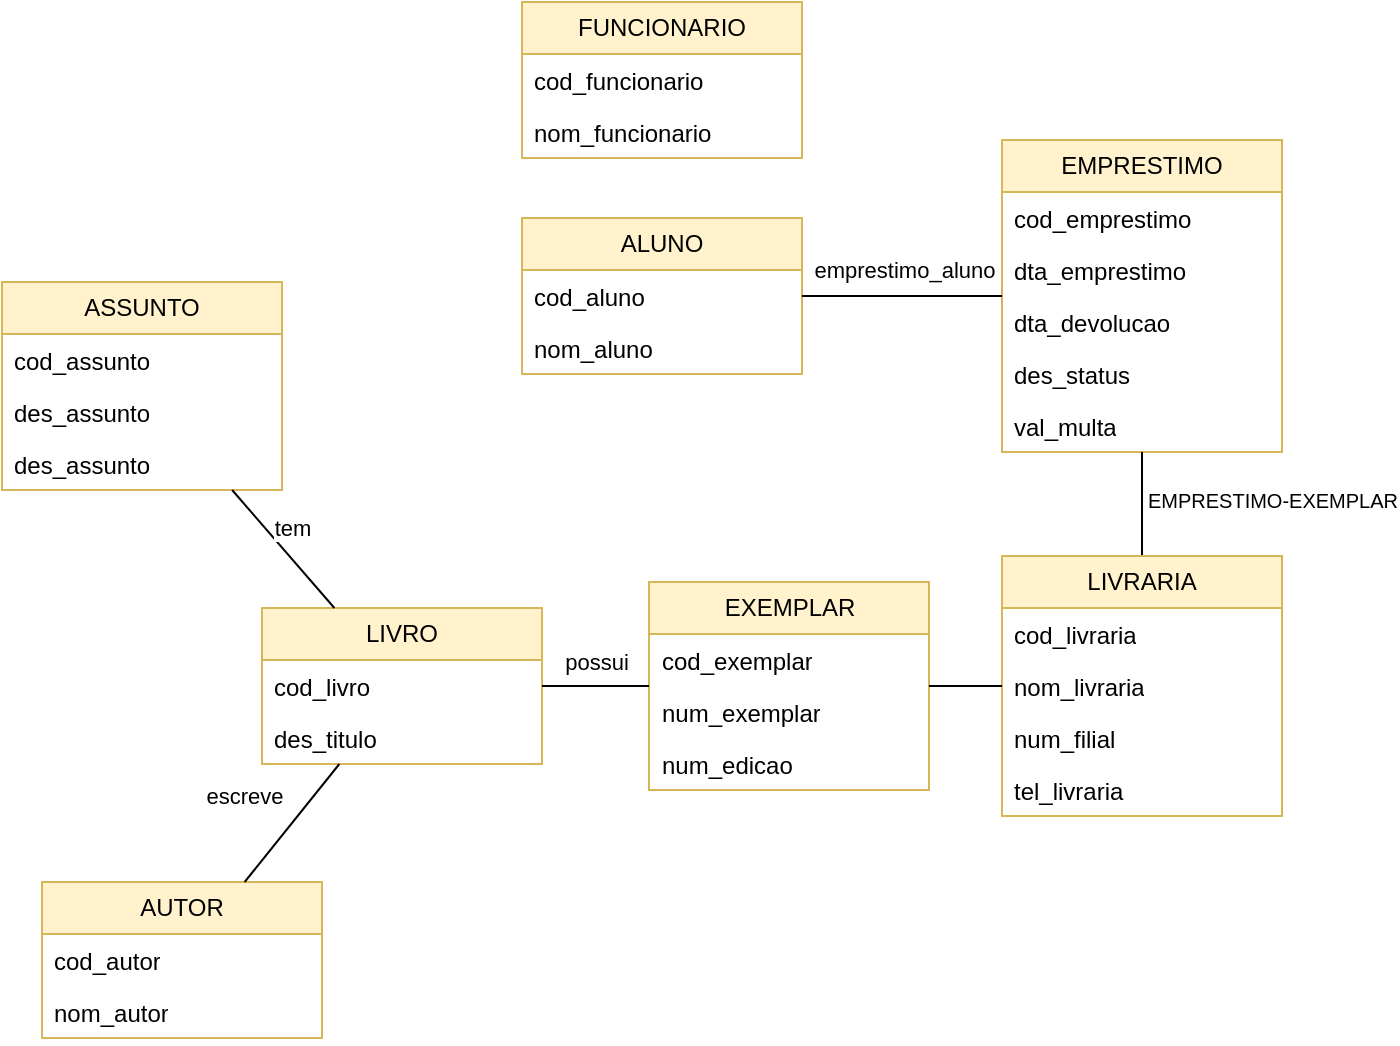 <mxfile version="21.7.2" type="github">
  <diagram name="Página-1" id="cItzlpWJskyljSl-lQDW">
    <mxGraphModel dx="794" dy="677" grid="1" gridSize="10" guides="1" tooltips="1" connect="1" arrows="1" fold="1" page="1" pageScale="1" pageWidth="827" pageHeight="1169" math="0" shadow="0">
      <root>
        <mxCell id="0" />
        <mxCell id="1" parent="0" />
        <mxCell id="SWISUeinObcU3sLyg85e-1" value="ALUNO" style="swimlane;fontStyle=0;childLayout=stackLayout;horizontal=1;startSize=26;fillColor=#fff2cc;horizontalStack=0;resizeParent=1;resizeParentMax=0;resizeLast=0;collapsible=1;marginBottom=0;whiteSpace=wrap;html=1;strokeColor=#d6b656;" parent="1" vertex="1">
          <mxGeometry x="280" y="148" width="140" height="78" as="geometry" />
        </mxCell>
        <mxCell id="SWISUeinObcU3sLyg85e-2" value="cod_aluno" style="text;strokeColor=none;fillColor=none;align=left;verticalAlign=top;spacingLeft=4;spacingRight=4;overflow=hidden;rotatable=0;points=[[0,0.5],[1,0.5]];portConstraint=eastwest;whiteSpace=wrap;html=1;" parent="SWISUeinObcU3sLyg85e-1" vertex="1">
          <mxGeometry y="26" width="140" height="26" as="geometry" />
        </mxCell>
        <mxCell id="SWISUeinObcU3sLyg85e-3" value="nom_aluno" style="text;strokeColor=none;fillColor=none;align=left;verticalAlign=top;spacingLeft=4;spacingRight=4;overflow=hidden;rotatable=0;points=[[0,0.5],[1,0.5]];portConstraint=eastwest;whiteSpace=wrap;html=1;" parent="SWISUeinObcU3sLyg85e-1" vertex="1">
          <mxGeometry y="52" width="140" height="26" as="geometry" />
        </mxCell>
        <mxCell id="SWISUeinObcU3sLyg85e-5" value="AUTOR" style="swimlane;fontStyle=0;childLayout=stackLayout;horizontal=1;startSize=26;fillColor=#fff2cc;horizontalStack=0;resizeParent=1;resizeParentMax=0;resizeLast=0;collapsible=1;marginBottom=0;whiteSpace=wrap;html=1;strokeColor=#d6b656;" parent="1" vertex="1">
          <mxGeometry x="40" y="480" width="140" height="78" as="geometry" />
        </mxCell>
        <mxCell id="SWISUeinObcU3sLyg85e-6" value="cod_autor" style="text;strokeColor=none;fillColor=none;align=left;verticalAlign=top;spacingLeft=4;spacingRight=4;overflow=hidden;rotatable=0;points=[[0,0.5],[1,0.5]];portConstraint=eastwest;whiteSpace=wrap;html=1;" parent="SWISUeinObcU3sLyg85e-5" vertex="1">
          <mxGeometry y="26" width="140" height="26" as="geometry" />
        </mxCell>
        <mxCell id="SWISUeinObcU3sLyg85e-7" value="nom_autor" style="text;strokeColor=none;fillColor=none;align=left;verticalAlign=top;spacingLeft=4;spacingRight=4;overflow=hidden;rotatable=0;points=[[0,0.5],[1,0.5]];portConstraint=eastwest;whiteSpace=wrap;html=1;" parent="SWISUeinObcU3sLyg85e-5" vertex="1">
          <mxGeometry y="52" width="140" height="26" as="geometry" />
        </mxCell>
        <mxCell id="SWISUeinObcU3sLyg85e-9" value="LIVRO" style="swimlane;fontStyle=0;childLayout=stackLayout;horizontal=1;startSize=26;fillColor=#fff2cc;horizontalStack=0;resizeParent=1;resizeParentMax=0;resizeLast=0;collapsible=1;marginBottom=0;whiteSpace=wrap;html=1;strokeColor=#d6b656;" parent="1" vertex="1">
          <mxGeometry x="150" y="343" width="140" height="78" as="geometry" />
        </mxCell>
        <mxCell id="SWISUeinObcU3sLyg85e-10" value="cod_livro" style="text;strokeColor=none;fillColor=none;align=left;verticalAlign=top;spacingLeft=4;spacingRight=4;overflow=hidden;rotatable=0;points=[[0,0.5],[1,0.5]];portConstraint=eastwest;whiteSpace=wrap;html=1;" parent="SWISUeinObcU3sLyg85e-9" vertex="1">
          <mxGeometry y="26" width="140" height="26" as="geometry" />
        </mxCell>
        <mxCell id="SWISUeinObcU3sLyg85e-11" value="des_titulo" style="text;strokeColor=none;fillColor=none;align=left;verticalAlign=top;spacingLeft=4;spacingRight=4;overflow=hidden;rotatable=0;points=[[0,0.5],[1,0.5]];portConstraint=eastwest;whiteSpace=wrap;html=1;" parent="SWISUeinObcU3sLyg85e-9" vertex="1">
          <mxGeometry y="52" width="140" height="26" as="geometry" />
        </mxCell>
        <mxCell id="SWISUeinObcU3sLyg85e-25" value="FUNCIONARIO" style="swimlane;fontStyle=0;childLayout=stackLayout;horizontal=1;startSize=26;fillColor=#fff2cc;horizontalStack=0;resizeParent=1;resizeParentMax=0;resizeLast=0;collapsible=1;marginBottom=0;whiteSpace=wrap;html=1;strokeColor=#d6b656;" parent="1" vertex="1">
          <mxGeometry x="280" y="40" width="140" height="78" as="geometry" />
        </mxCell>
        <mxCell id="SWISUeinObcU3sLyg85e-26" value="cod_funcionario" style="text;strokeColor=none;fillColor=none;align=left;verticalAlign=top;spacingLeft=4;spacingRight=4;overflow=hidden;rotatable=0;points=[[0,0.5],[1,0.5]];portConstraint=eastwest;whiteSpace=wrap;html=1;" parent="SWISUeinObcU3sLyg85e-25" vertex="1">
          <mxGeometry y="26" width="140" height="26" as="geometry" />
        </mxCell>
        <mxCell id="SWISUeinObcU3sLyg85e-27" value="nom_funcionario" style="text;strokeColor=none;fillColor=none;align=left;verticalAlign=top;spacingLeft=4;spacingRight=4;overflow=hidden;rotatable=0;points=[[0,0.5],[1,0.5]];portConstraint=eastwest;whiteSpace=wrap;html=1;" parent="SWISUeinObcU3sLyg85e-25" vertex="1">
          <mxGeometry y="52" width="140" height="26" as="geometry" />
        </mxCell>
        <mxCell id="SWISUeinObcU3sLyg85e-31" value="" style="endArrow=none;html=1;rounded=0;" parent="1" source="SWISUeinObcU3sLyg85e-9" target="SWISUeinObcU3sLyg85e-5" edge="1">
          <mxGeometry width="50" height="50" relative="1" as="geometry">
            <mxPoint x="380" y="300" as="sourcePoint" />
            <mxPoint x="430" y="250" as="targetPoint" />
          </mxGeometry>
        </mxCell>
        <mxCell id="wWb_BqA7zKUlnr8kWwhq-30" value="escreve" style="edgeLabel;html=1;align=center;verticalAlign=middle;resizable=0;points=[];" vertex="1" connectable="0" parent="SWISUeinObcU3sLyg85e-31">
          <mxGeometry x="-0.165" y="2" relative="1" as="geometry">
            <mxPoint x="-30" y="-10" as="offset" />
          </mxGeometry>
        </mxCell>
        <mxCell id="wWb_BqA7zKUlnr8kWwhq-1" value="EMPRESTIMO" style="swimlane;fontStyle=0;childLayout=stackLayout;horizontal=1;startSize=26;fillColor=#fff2cc;horizontalStack=0;resizeParent=1;resizeParentMax=0;resizeLast=0;collapsible=1;marginBottom=0;whiteSpace=wrap;html=1;strokeColor=#d6b656;" vertex="1" parent="1">
          <mxGeometry x="520" y="109" width="140" height="156" as="geometry" />
        </mxCell>
        <mxCell id="wWb_BqA7zKUlnr8kWwhq-2" value="cod_emprestimo" style="text;strokeColor=none;fillColor=none;align=left;verticalAlign=top;spacingLeft=4;spacingRight=4;overflow=hidden;rotatable=0;points=[[0,0.5],[1,0.5]];portConstraint=eastwest;whiteSpace=wrap;html=1;" vertex="1" parent="wWb_BqA7zKUlnr8kWwhq-1">
          <mxGeometry y="26" width="140" height="26" as="geometry" />
        </mxCell>
        <mxCell id="wWb_BqA7zKUlnr8kWwhq-3" value="dta_emprestimo" style="text;strokeColor=none;fillColor=none;align=left;verticalAlign=top;spacingLeft=4;spacingRight=4;overflow=hidden;rotatable=0;points=[[0,0.5],[1,0.5]];portConstraint=eastwest;whiteSpace=wrap;html=1;" vertex="1" parent="wWb_BqA7zKUlnr8kWwhq-1">
          <mxGeometry y="52" width="140" height="26" as="geometry" />
        </mxCell>
        <mxCell id="wWb_BqA7zKUlnr8kWwhq-4" value="dta_devolucao" style="text;strokeColor=none;fillColor=none;align=left;verticalAlign=top;spacingLeft=4;spacingRight=4;overflow=hidden;rotatable=0;points=[[0,0.5],[1,0.5]];portConstraint=eastwest;whiteSpace=wrap;html=1;" vertex="1" parent="wWb_BqA7zKUlnr8kWwhq-1">
          <mxGeometry y="78" width="140" height="26" as="geometry" />
        </mxCell>
        <mxCell id="wWb_BqA7zKUlnr8kWwhq-22" value="des_status" style="text;strokeColor=none;fillColor=none;align=left;verticalAlign=top;spacingLeft=4;spacingRight=4;overflow=hidden;rotatable=0;points=[[0,0.5],[1,0.5]];portConstraint=eastwest;whiteSpace=wrap;html=1;" vertex="1" parent="wWb_BqA7zKUlnr8kWwhq-1">
          <mxGeometry y="104" width="140" height="26" as="geometry" />
        </mxCell>
        <mxCell id="wWb_BqA7zKUlnr8kWwhq-31" value="val_multa" style="text;strokeColor=none;fillColor=none;align=left;verticalAlign=top;spacingLeft=4;spacingRight=4;overflow=hidden;rotatable=0;points=[[0,0.5],[1,0.5]];portConstraint=eastwest;whiteSpace=wrap;html=1;" vertex="1" parent="wWb_BqA7zKUlnr8kWwhq-1">
          <mxGeometry y="130" width="140" height="26" as="geometry" />
        </mxCell>
        <mxCell id="wWb_BqA7zKUlnr8kWwhq-5" value="EXEMPLAR" style="swimlane;fontStyle=0;childLayout=stackLayout;horizontal=1;startSize=26;fillColor=#fff2cc;horizontalStack=0;resizeParent=1;resizeParentMax=0;resizeLast=0;collapsible=1;marginBottom=0;whiteSpace=wrap;html=1;strokeColor=#d6b656;" vertex="1" parent="1">
          <mxGeometry x="343.5" y="330" width="140" height="104" as="geometry" />
        </mxCell>
        <mxCell id="wWb_BqA7zKUlnr8kWwhq-6" value="cod_exemplar" style="text;strokeColor=none;fillColor=none;align=left;verticalAlign=top;spacingLeft=4;spacingRight=4;overflow=hidden;rotatable=0;points=[[0,0.5],[1,0.5]];portConstraint=eastwest;whiteSpace=wrap;html=1;" vertex="1" parent="wWb_BqA7zKUlnr8kWwhq-5">
          <mxGeometry y="26" width="140" height="26" as="geometry" />
        </mxCell>
        <mxCell id="wWb_BqA7zKUlnr8kWwhq-7" value="num_exemplar" style="text;strokeColor=none;fillColor=none;align=left;verticalAlign=top;spacingLeft=4;spacingRight=4;overflow=hidden;rotatable=0;points=[[0,0.5],[1,0.5]];portConstraint=eastwest;whiteSpace=wrap;html=1;" vertex="1" parent="wWb_BqA7zKUlnr8kWwhq-5">
          <mxGeometry y="52" width="140" height="26" as="geometry" />
        </mxCell>
        <mxCell id="wWb_BqA7zKUlnr8kWwhq-8" value="num_edicao" style="text;strokeColor=none;fillColor=none;align=left;verticalAlign=top;spacingLeft=4;spacingRight=4;overflow=hidden;rotatable=0;points=[[0,0.5],[1,0.5]];portConstraint=eastwest;whiteSpace=wrap;html=1;" vertex="1" parent="wWb_BqA7zKUlnr8kWwhq-5">
          <mxGeometry y="78" width="140" height="26" as="geometry" />
        </mxCell>
        <mxCell id="wWb_BqA7zKUlnr8kWwhq-10" value="" style="endArrow=none;html=1;rounded=0;" edge="1" parent="1" source="wWb_BqA7zKUlnr8kWwhq-1" target="SWISUeinObcU3sLyg85e-1">
          <mxGeometry width="50" height="50" relative="1" as="geometry">
            <mxPoint x="200" y="330" as="sourcePoint" />
            <mxPoint x="250" y="280" as="targetPoint" />
          </mxGeometry>
        </mxCell>
        <mxCell id="wWb_BqA7zKUlnr8kWwhq-29" value="emprestimo_aluno" style="edgeLabel;html=1;align=center;verticalAlign=middle;resizable=0;points=[];" vertex="1" connectable="0" parent="wWb_BqA7zKUlnr8kWwhq-10">
          <mxGeometry x="-0.017" relative="1" as="geometry">
            <mxPoint y="-13" as="offset" />
          </mxGeometry>
        </mxCell>
        <mxCell id="wWb_BqA7zKUlnr8kWwhq-11" value="ASSUNTO" style="swimlane;fontStyle=0;childLayout=stackLayout;horizontal=1;startSize=26;fillColor=#fff2cc;horizontalStack=0;resizeParent=1;resizeParentMax=0;resizeLast=0;collapsible=1;marginBottom=0;whiteSpace=wrap;html=1;strokeColor=#d6b656;" vertex="1" parent="1">
          <mxGeometry x="20" y="180" width="140" height="104" as="geometry" />
        </mxCell>
        <mxCell id="wWb_BqA7zKUlnr8kWwhq-12" value="cod_assunto" style="text;strokeColor=none;fillColor=none;align=left;verticalAlign=top;spacingLeft=4;spacingRight=4;overflow=hidden;rotatable=0;points=[[0,0.5],[1,0.5]];portConstraint=eastwest;whiteSpace=wrap;html=1;" vertex="1" parent="wWb_BqA7zKUlnr8kWwhq-11">
          <mxGeometry y="26" width="140" height="26" as="geometry" />
        </mxCell>
        <mxCell id="wWb_BqA7zKUlnr8kWwhq-13" value="des_assunto" style="text;strokeColor=none;fillColor=none;align=left;verticalAlign=top;spacingLeft=4;spacingRight=4;overflow=hidden;rotatable=0;points=[[0,0.5],[1,0.5]];portConstraint=eastwest;whiteSpace=wrap;html=1;" vertex="1" parent="wWb_BqA7zKUlnr8kWwhq-11">
          <mxGeometry y="52" width="140" height="26" as="geometry" />
        </mxCell>
        <mxCell id="wWb_BqA7zKUlnr8kWwhq-32" value="des_assunto" style="text;strokeColor=none;fillColor=none;align=left;verticalAlign=top;spacingLeft=4;spacingRight=4;overflow=hidden;rotatable=0;points=[[0,0.5],[1,0.5]];portConstraint=eastwest;whiteSpace=wrap;html=1;" vertex="1" parent="wWb_BqA7zKUlnr8kWwhq-11">
          <mxGeometry y="78" width="140" height="26" as="geometry" />
        </mxCell>
        <mxCell id="wWb_BqA7zKUlnr8kWwhq-15" value="" style="endArrow=none;html=1;rounded=0;" edge="1" parent="1" source="SWISUeinObcU3sLyg85e-9" target="wWb_BqA7zKUlnr8kWwhq-11">
          <mxGeometry width="50" height="50" relative="1" as="geometry">
            <mxPoint x="380" y="380" as="sourcePoint" />
            <mxPoint x="430" y="330" as="targetPoint" />
          </mxGeometry>
        </mxCell>
        <mxCell id="wWb_BqA7zKUlnr8kWwhq-27" value="tem" style="edgeLabel;html=1;align=center;verticalAlign=middle;resizable=0;points=[];" vertex="1" connectable="0" parent="wWb_BqA7zKUlnr8kWwhq-15">
          <mxGeometry x="-0.084" relative="1" as="geometry">
            <mxPoint x="2" y="-13" as="offset" />
          </mxGeometry>
        </mxCell>
        <mxCell id="wWb_BqA7zKUlnr8kWwhq-16" value="" style="endArrow=none;html=1;rounded=0;" edge="1" parent="1" source="SWISUeinObcU3sLyg85e-9" target="wWb_BqA7zKUlnr8kWwhq-5">
          <mxGeometry width="50" height="50" relative="1" as="geometry">
            <mxPoint x="380" y="380" as="sourcePoint" />
            <mxPoint x="430" y="330" as="targetPoint" />
          </mxGeometry>
        </mxCell>
        <mxCell id="wWb_BqA7zKUlnr8kWwhq-25" value="possui" style="edgeLabel;html=1;align=center;verticalAlign=middle;resizable=0;points=[];" vertex="1" connectable="0" parent="wWb_BqA7zKUlnr8kWwhq-16">
          <mxGeometry x="0.025" y="1" relative="1" as="geometry">
            <mxPoint x="-1" y="-11" as="offset" />
          </mxGeometry>
        </mxCell>
        <mxCell id="wWb_BqA7zKUlnr8kWwhq-17" value="" style="endArrow=none;html=1;rounded=0;edgeStyle=elbowEdgeStyle;" edge="1" parent="1" source="wWb_BqA7zKUlnr8kWwhq-33" target="wWb_BqA7zKUlnr8kWwhq-1">
          <mxGeometry width="50" height="50" relative="1" as="geometry">
            <mxPoint x="380" y="380" as="sourcePoint" />
            <mxPoint x="430" y="330" as="targetPoint" />
          </mxGeometry>
        </mxCell>
        <mxCell id="wWb_BqA7zKUlnr8kWwhq-19" value="&lt;font style=&quot;font-size: 10px;&quot;&gt;EMPRESTIMO-EXEMPLAR&lt;/font&gt;" style="edgeLabel;html=1;align=center;verticalAlign=middle;resizable=0;points=[];" vertex="1" connectable="0" parent="wWb_BqA7zKUlnr8kWwhq-17">
          <mxGeometry x="-0.273" y="-2" relative="1" as="geometry">
            <mxPoint x="63" y="-9" as="offset" />
          </mxGeometry>
        </mxCell>
        <mxCell id="wWb_BqA7zKUlnr8kWwhq-33" value="LIVRARIA" style="swimlane;fontStyle=0;childLayout=stackLayout;horizontal=1;startSize=26;fillColor=#fff2cc;horizontalStack=0;resizeParent=1;resizeParentMax=0;resizeLast=0;collapsible=1;marginBottom=0;whiteSpace=wrap;html=1;strokeColor=#d6b656;" vertex="1" parent="1">
          <mxGeometry x="520" y="317" width="140" height="130" as="geometry" />
        </mxCell>
        <mxCell id="wWb_BqA7zKUlnr8kWwhq-34" value="cod_livraria" style="text;strokeColor=none;fillColor=none;align=left;verticalAlign=top;spacingLeft=4;spacingRight=4;overflow=hidden;rotatable=0;points=[[0,0.5],[1,0.5]];portConstraint=eastwest;whiteSpace=wrap;html=1;" vertex="1" parent="wWb_BqA7zKUlnr8kWwhq-33">
          <mxGeometry y="26" width="140" height="26" as="geometry" />
        </mxCell>
        <mxCell id="wWb_BqA7zKUlnr8kWwhq-35" value="nom_livraria" style="text;strokeColor=none;fillColor=none;align=left;verticalAlign=top;spacingLeft=4;spacingRight=4;overflow=hidden;rotatable=0;points=[[0,0.5],[1,0.5]];portConstraint=eastwest;whiteSpace=wrap;html=1;" vertex="1" parent="wWb_BqA7zKUlnr8kWwhq-33">
          <mxGeometry y="52" width="140" height="26" as="geometry" />
        </mxCell>
        <mxCell id="wWb_BqA7zKUlnr8kWwhq-37" value="num_filial" style="text;strokeColor=none;fillColor=none;align=left;verticalAlign=top;spacingLeft=4;spacingRight=4;overflow=hidden;rotatable=0;points=[[0,0.5],[1,0.5]];portConstraint=eastwest;whiteSpace=wrap;html=1;" vertex="1" parent="wWb_BqA7zKUlnr8kWwhq-33">
          <mxGeometry y="78" width="140" height="26" as="geometry" />
        </mxCell>
        <mxCell id="wWb_BqA7zKUlnr8kWwhq-38" value="tel_livraria" style="text;strokeColor=none;fillColor=none;align=left;verticalAlign=top;spacingLeft=4;spacingRight=4;overflow=hidden;rotatable=0;points=[[0,0.5],[1,0.5]];portConstraint=eastwest;whiteSpace=wrap;html=1;" vertex="1" parent="wWb_BqA7zKUlnr8kWwhq-33">
          <mxGeometry y="104" width="140" height="26" as="geometry" />
        </mxCell>
        <mxCell id="wWb_BqA7zKUlnr8kWwhq-40" value="" style="endArrow=none;html=1;rounded=0;" edge="1" parent="1" source="wWb_BqA7zKUlnr8kWwhq-33" target="wWb_BqA7zKUlnr8kWwhq-5">
          <mxGeometry width="50" height="50" relative="1" as="geometry">
            <mxPoint x="360" y="380" as="sourcePoint" />
            <mxPoint x="410" y="330" as="targetPoint" />
          </mxGeometry>
        </mxCell>
      </root>
    </mxGraphModel>
  </diagram>
</mxfile>
